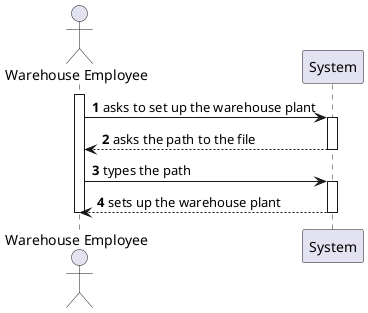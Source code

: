 @startuml

autonumber

actor "Warehouse Employee" as WE

activate WE

WE -> System: asks to set up the warehouse plant
activate System

System --> WE: asks the path to the file
deactivate System

WE -> System: types the path
activate System

System --> WE: sets up the warehouse plant
deactivate System
deactivate WE
@enduml